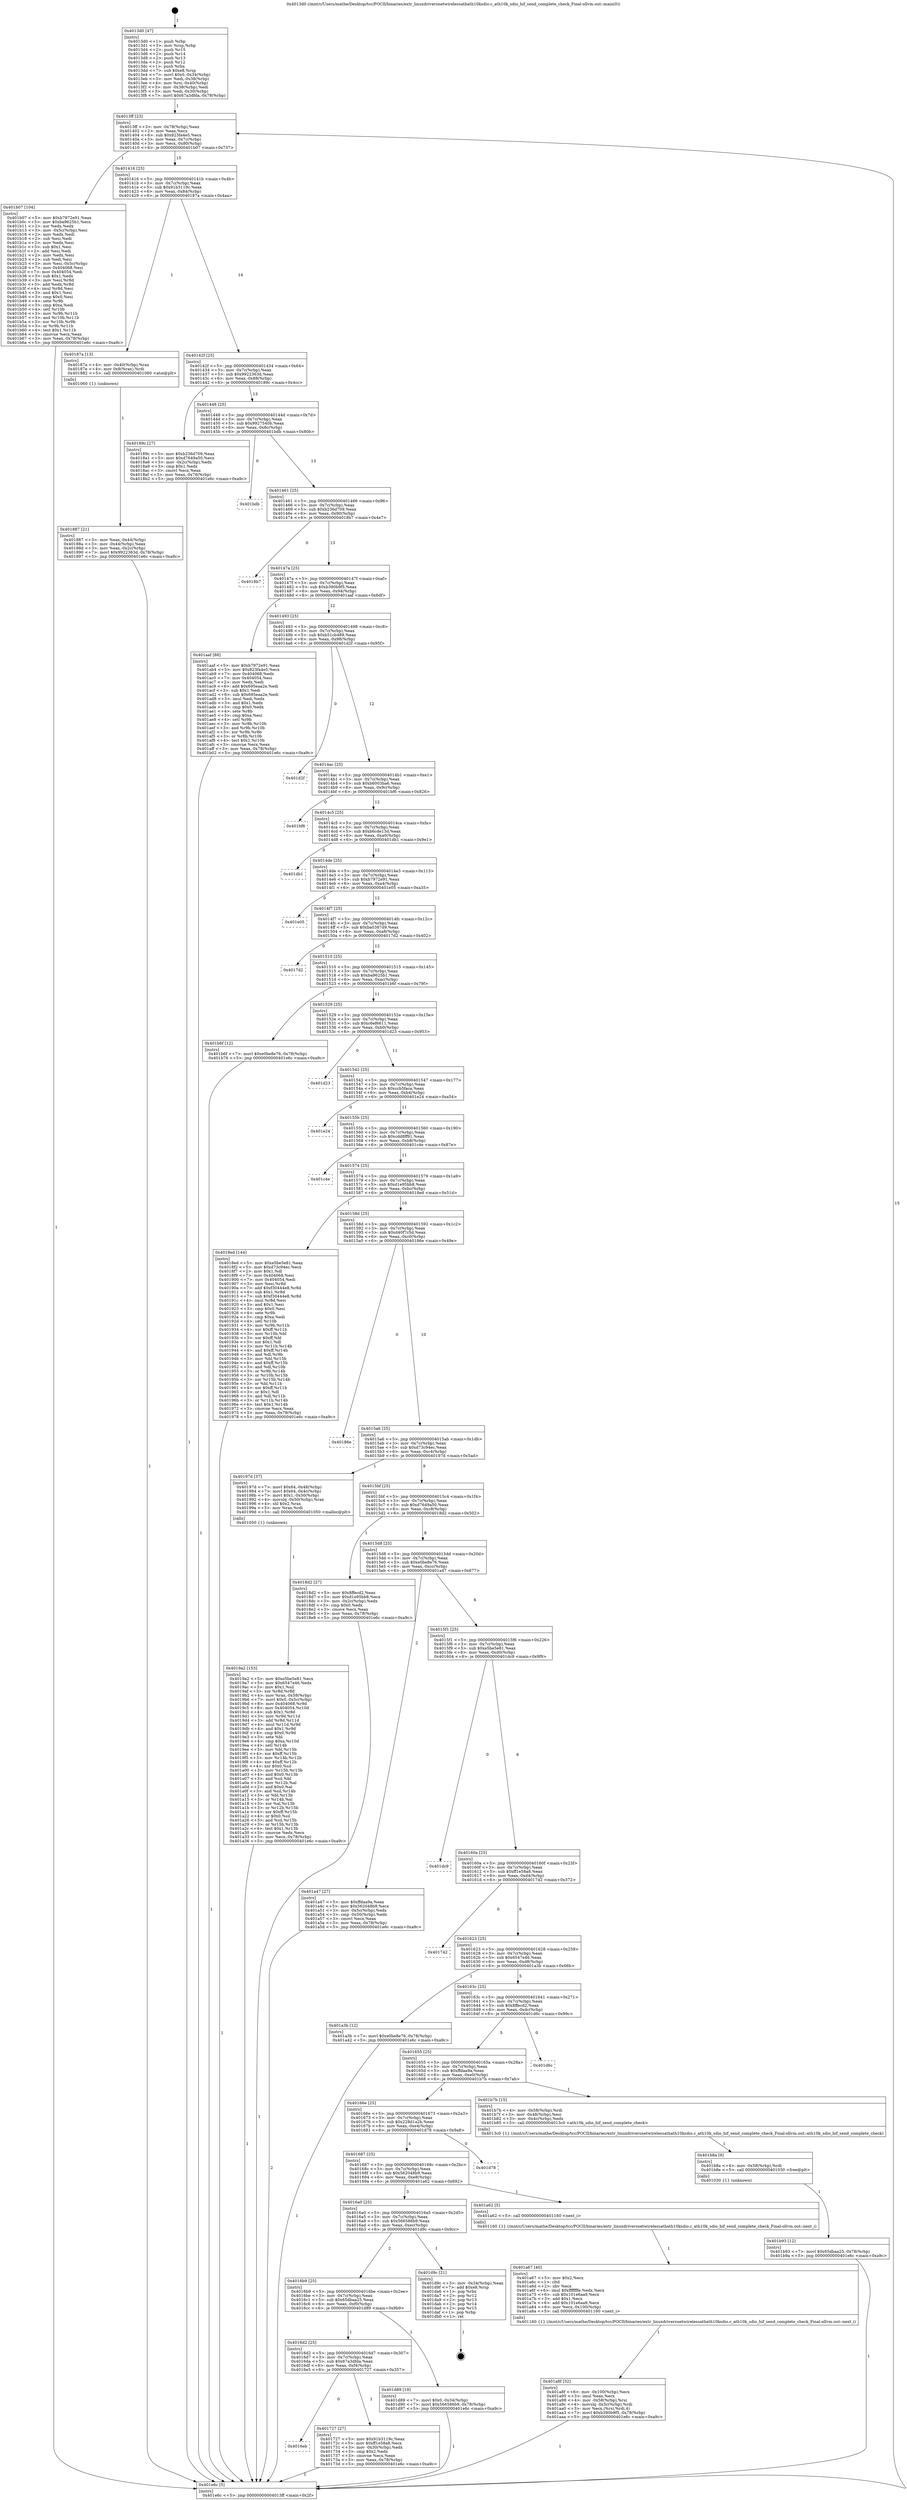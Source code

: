 digraph "0x4013d0" {
  label = "0x4013d0 (/mnt/c/Users/mathe/Desktop/tcc/POCII/binaries/extr_linuxdriversnetwirelessathath10ksdio.c_ath10k_sdio_hif_send_complete_check_Final-ollvm.out::main(0))"
  labelloc = "t"
  node[shape=record]

  Entry [label="",width=0.3,height=0.3,shape=circle,fillcolor=black,style=filled]
  "0x4013ff" [label="{
     0x4013ff [23]\l
     | [instrs]\l
     &nbsp;&nbsp;0x4013ff \<+3\>: mov -0x78(%rbp),%eax\l
     &nbsp;&nbsp;0x401402 \<+2\>: mov %eax,%ecx\l
     &nbsp;&nbsp;0x401404 \<+6\>: sub $0x823fa4e5,%ecx\l
     &nbsp;&nbsp;0x40140a \<+3\>: mov %eax,-0x7c(%rbp)\l
     &nbsp;&nbsp;0x40140d \<+3\>: mov %ecx,-0x80(%rbp)\l
     &nbsp;&nbsp;0x401410 \<+6\>: je 0000000000401b07 \<main+0x737\>\l
  }"]
  "0x401b07" [label="{
     0x401b07 [104]\l
     | [instrs]\l
     &nbsp;&nbsp;0x401b07 \<+5\>: mov $0xb7972e91,%eax\l
     &nbsp;&nbsp;0x401b0c \<+5\>: mov $0xba9625b1,%ecx\l
     &nbsp;&nbsp;0x401b11 \<+2\>: xor %edx,%edx\l
     &nbsp;&nbsp;0x401b13 \<+3\>: mov -0x5c(%rbp),%esi\l
     &nbsp;&nbsp;0x401b16 \<+2\>: mov %edx,%edi\l
     &nbsp;&nbsp;0x401b18 \<+2\>: sub %esi,%edi\l
     &nbsp;&nbsp;0x401b1a \<+2\>: mov %edx,%esi\l
     &nbsp;&nbsp;0x401b1c \<+3\>: sub $0x1,%esi\l
     &nbsp;&nbsp;0x401b1f \<+2\>: add %esi,%edi\l
     &nbsp;&nbsp;0x401b21 \<+2\>: mov %edx,%esi\l
     &nbsp;&nbsp;0x401b23 \<+2\>: sub %edi,%esi\l
     &nbsp;&nbsp;0x401b25 \<+3\>: mov %esi,-0x5c(%rbp)\l
     &nbsp;&nbsp;0x401b28 \<+7\>: mov 0x404068,%esi\l
     &nbsp;&nbsp;0x401b2f \<+7\>: mov 0x404054,%edi\l
     &nbsp;&nbsp;0x401b36 \<+3\>: sub $0x1,%edx\l
     &nbsp;&nbsp;0x401b39 \<+3\>: mov %esi,%r8d\l
     &nbsp;&nbsp;0x401b3c \<+3\>: add %edx,%r8d\l
     &nbsp;&nbsp;0x401b3f \<+4\>: imul %r8d,%esi\l
     &nbsp;&nbsp;0x401b43 \<+3\>: and $0x1,%esi\l
     &nbsp;&nbsp;0x401b46 \<+3\>: cmp $0x0,%esi\l
     &nbsp;&nbsp;0x401b49 \<+4\>: sete %r9b\l
     &nbsp;&nbsp;0x401b4d \<+3\>: cmp $0xa,%edi\l
     &nbsp;&nbsp;0x401b50 \<+4\>: setl %r10b\l
     &nbsp;&nbsp;0x401b54 \<+3\>: mov %r9b,%r11b\l
     &nbsp;&nbsp;0x401b57 \<+3\>: and %r10b,%r11b\l
     &nbsp;&nbsp;0x401b5a \<+3\>: xor %r10b,%r9b\l
     &nbsp;&nbsp;0x401b5d \<+3\>: or %r9b,%r11b\l
     &nbsp;&nbsp;0x401b60 \<+4\>: test $0x1,%r11b\l
     &nbsp;&nbsp;0x401b64 \<+3\>: cmovne %ecx,%eax\l
     &nbsp;&nbsp;0x401b67 \<+3\>: mov %eax,-0x78(%rbp)\l
     &nbsp;&nbsp;0x401b6a \<+5\>: jmp 0000000000401e6c \<main+0xa9c\>\l
  }"]
  "0x401416" [label="{
     0x401416 [25]\l
     | [instrs]\l
     &nbsp;&nbsp;0x401416 \<+5\>: jmp 000000000040141b \<main+0x4b\>\l
     &nbsp;&nbsp;0x40141b \<+3\>: mov -0x7c(%rbp),%eax\l
     &nbsp;&nbsp;0x40141e \<+5\>: sub $0x91b3119c,%eax\l
     &nbsp;&nbsp;0x401423 \<+6\>: mov %eax,-0x84(%rbp)\l
     &nbsp;&nbsp;0x401429 \<+6\>: je 000000000040187a \<main+0x4aa\>\l
  }"]
  Exit [label="",width=0.3,height=0.3,shape=circle,fillcolor=black,style=filled,peripheries=2]
  "0x40187a" [label="{
     0x40187a [13]\l
     | [instrs]\l
     &nbsp;&nbsp;0x40187a \<+4\>: mov -0x40(%rbp),%rax\l
     &nbsp;&nbsp;0x40187e \<+4\>: mov 0x8(%rax),%rdi\l
     &nbsp;&nbsp;0x401882 \<+5\>: call 0000000000401060 \<atoi@plt\>\l
     | [calls]\l
     &nbsp;&nbsp;0x401060 \{1\} (unknown)\l
  }"]
  "0x40142f" [label="{
     0x40142f [25]\l
     | [instrs]\l
     &nbsp;&nbsp;0x40142f \<+5\>: jmp 0000000000401434 \<main+0x64\>\l
     &nbsp;&nbsp;0x401434 \<+3\>: mov -0x7c(%rbp),%eax\l
     &nbsp;&nbsp;0x401437 \<+5\>: sub $0x9922363d,%eax\l
     &nbsp;&nbsp;0x40143c \<+6\>: mov %eax,-0x88(%rbp)\l
     &nbsp;&nbsp;0x401442 \<+6\>: je 000000000040189c \<main+0x4cc\>\l
  }"]
  "0x401b93" [label="{
     0x401b93 [12]\l
     | [instrs]\l
     &nbsp;&nbsp;0x401b93 \<+7\>: movl $0x65dbaa25,-0x78(%rbp)\l
     &nbsp;&nbsp;0x401b9a \<+5\>: jmp 0000000000401e6c \<main+0xa9c\>\l
  }"]
  "0x40189c" [label="{
     0x40189c [27]\l
     | [instrs]\l
     &nbsp;&nbsp;0x40189c \<+5\>: mov $0xb236d709,%eax\l
     &nbsp;&nbsp;0x4018a1 \<+5\>: mov $0xd7649a50,%ecx\l
     &nbsp;&nbsp;0x4018a6 \<+3\>: mov -0x2c(%rbp),%edx\l
     &nbsp;&nbsp;0x4018a9 \<+3\>: cmp $0x1,%edx\l
     &nbsp;&nbsp;0x4018ac \<+3\>: cmovl %ecx,%eax\l
     &nbsp;&nbsp;0x4018af \<+3\>: mov %eax,-0x78(%rbp)\l
     &nbsp;&nbsp;0x4018b2 \<+5\>: jmp 0000000000401e6c \<main+0xa9c\>\l
  }"]
  "0x401448" [label="{
     0x401448 [25]\l
     | [instrs]\l
     &nbsp;&nbsp;0x401448 \<+5\>: jmp 000000000040144d \<main+0x7d\>\l
     &nbsp;&nbsp;0x40144d \<+3\>: mov -0x7c(%rbp),%eax\l
     &nbsp;&nbsp;0x401450 \<+5\>: sub $0x9927540b,%eax\l
     &nbsp;&nbsp;0x401455 \<+6\>: mov %eax,-0x8c(%rbp)\l
     &nbsp;&nbsp;0x40145b \<+6\>: je 0000000000401bdb \<main+0x80b\>\l
  }"]
  "0x401b8a" [label="{
     0x401b8a [9]\l
     | [instrs]\l
     &nbsp;&nbsp;0x401b8a \<+4\>: mov -0x58(%rbp),%rdi\l
     &nbsp;&nbsp;0x401b8e \<+5\>: call 0000000000401030 \<free@plt\>\l
     | [calls]\l
     &nbsp;&nbsp;0x401030 \{1\} (unknown)\l
  }"]
  "0x401bdb" [label="{
     0x401bdb\l
  }", style=dashed]
  "0x401461" [label="{
     0x401461 [25]\l
     | [instrs]\l
     &nbsp;&nbsp;0x401461 \<+5\>: jmp 0000000000401466 \<main+0x96\>\l
     &nbsp;&nbsp;0x401466 \<+3\>: mov -0x7c(%rbp),%eax\l
     &nbsp;&nbsp;0x401469 \<+5\>: sub $0xb236d709,%eax\l
     &nbsp;&nbsp;0x40146e \<+6\>: mov %eax,-0x90(%rbp)\l
     &nbsp;&nbsp;0x401474 \<+6\>: je 00000000004018b7 \<main+0x4e7\>\l
  }"]
  "0x401a8f" [label="{
     0x401a8f [32]\l
     | [instrs]\l
     &nbsp;&nbsp;0x401a8f \<+6\>: mov -0x100(%rbp),%ecx\l
     &nbsp;&nbsp;0x401a95 \<+3\>: imul %eax,%ecx\l
     &nbsp;&nbsp;0x401a98 \<+4\>: mov -0x58(%rbp),%rsi\l
     &nbsp;&nbsp;0x401a9c \<+4\>: movslq -0x5c(%rbp),%rdi\l
     &nbsp;&nbsp;0x401aa0 \<+3\>: mov %ecx,(%rsi,%rdi,4)\l
     &nbsp;&nbsp;0x401aa3 \<+7\>: movl $0xb390b9f5,-0x78(%rbp)\l
     &nbsp;&nbsp;0x401aaa \<+5\>: jmp 0000000000401e6c \<main+0xa9c\>\l
  }"]
  "0x4018b7" [label="{
     0x4018b7\l
  }", style=dashed]
  "0x40147a" [label="{
     0x40147a [25]\l
     | [instrs]\l
     &nbsp;&nbsp;0x40147a \<+5\>: jmp 000000000040147f \<main+0xaf\>\l
     &nbsp;&nbsp;0x40147f \<+3\>: mov -0x7c(%rbp),%eax\l
     &nbsp;&nbsp;0x401482 \<+5\>: sub $0xb390b9f5,%eax\l
     &nbsp;&nbsp;0x401487 \<+6\>: mov %eax,-0x94(%rbp)\l
     &nbsp;&nbsp;0x40148d \<+6\>: je 0000000000401aaf \<main+0x6df\>\l
  }"]
  "0x401a67" [label="{
     0x401a67 [40]\l
     | [instrs]\l
     &nbsp;&nbsp;0x401a67 \<+5\>: mov $0x2,%ecx\l
     &nbsp;&nbsp;0x401a6c \<+1\>: cltd\l
     &nbsp;&nbsp;0x401a6d \<+2\>: idiv %ecx\l
     &nbsp;&nbsp;0x401a6f \<+6\>: imul $0xfffffffe,%edx,%ecx\l
     &nbsp;&nbsp;0x401a75 \<+6\>: sub $0x101e6aa9,%ecx\l
     &nbsp;&nbsp;0x401a7b \<+3\>: add $0x1,%ecx\l
     &nbsp;&nbsp;0x401a7e \<+6\>: add $0x101e6aa9,%ecx\l
     &nbsp;&nbsp;0x401a84 \<+6\>: mov %ecx,-0x100(%rbp)\l
     &nbsp;&nbsp;0x401a8a \<+5\>: call 0000000000401160 \<next_i\>\l
     | [calls]\l
     &nbsp;&nbsp;0x401160 \{1\} (/mnt/c/Users/mathe/Desktop/tcc/POCII/binaries/extr_linuxdriversnetwirelessathath10ksdio.c_ath10k_sdio_hif_send_complete_check_Final-ollvm.out::next_i)\l
  }"]
  "0x401aaf" [label="{
     0x401aaf [88]\l
     | [instrs]\l
     &nbsp;&nbsp;0x401aaf \<+5\>: mov $0xb7972e91,%eax\l
     &nbsp;&nbsp;0x401ab4 \<+5\>: mov $0x823fa4e5,%ecx\l
     &nbsp;&nbsp;0x401ab9 \<+7\>: mov 0x404068,%edx\l
     &nbsp;&nbsp;0x401ac0 \<+7\>: mov 0x404054,%esi\l
     &nbsp;&nbsp;0x401ac7 \<+2\>: mov %edx,%edi\l
     &nbsp;&nbsp;0x401ac9 \<+6\>: add $0x695eaa2e,%edi\l
     &nbsp;&nbsp;0x401acf \<+3\>: sub $0x1,%edi\l
     &nbsp;&nbsp;0x401ad2 \<+6\>: sub $0x695eaa2e,%edi\l
     &nbsp;&nbsp;0x401ad8 \<+3\>: imul %edi,%edx\l
     &nbsp;&nbsp;0x401adb \<+3\>: and $0x1,%edx\l
     &nbsp;&nbsp;0x401ade \<+3\>: cmp $0x0,%edx\l
     &nbsp;&nbsp;0x401ae1 \<+4\>: sete %r8b\l
     &nbsp;&nbsp;0x401ae5 \<+3\>: cmp $0xa,%esi\l
     &nbsp;&nbsp;0x401ae8 \<+4\>: setl %r9b\l
     &nbsp;&nbsp;0x401aec \<+3\>: mov %r8b,%r10b\l
     &nbsp;&nbsp;0x401aef \<+3\>: and %r9b,%r10b\l
     &nbsp;&nbsp;0x401af2 \<+3\>: xor %r9b,%r8b\l
     &nbsp;&nbsp;0x401af5 \<+3\>: or %r8b,%r10b\l
     &nbsp;&nbsp;0x401af8 \<+4\>: test $0x1,%r10b\l
     &nbsp;&nbsp;0x401afc \<+3\>: cmovne %ecx,%eax\l
     &nbsp;&nbsp;0x401aff \<+3\>: mov %eax,-0x78(%rbp)\l
     &nbsp;&nbsp;0x401b02 \<+5\>: jmp 0000000000401e6c \<main+0xa9c\>\l
  }"]
  "0x401493" [label="{
     0x401493 [25]\l
     | [instrs]\l
     &nbsp;&nbsp;0x401493 \<+5\>: jmp 0000000000401498 \<main+0xc8\>\l
     &nbsp;&nbsp;0x401498 \<+3\>: mov -0x7c(%rbp),%eax\l
     &nbsp;&nbsp;0x40149b \<+5\>: sub $0xb51cb489,%eax\l
     &nbsp;&nbsp;0x4014a0 \<+6\>: mov %eax,-0x98(%rbp)\l
     &nbsp;&nbsp;0x4014a6 \<+6\>: je 0000000000401d2f \<main+0x95f\>\l
  }"]
  "0x4019a2" [label="{
     0x4019a2 [153]\l
     | [instrs]\l
     &nbsp;&nbsp;0x4019a2 \<+5\>: mov $0xe5be5e81,%ecx\l
     &nbsp;&nbsp;0x4019a7 \<+5\>: mov $0x6547e46,%edx\l
     &nbsp;&nbsp;0x4019ac \<+3\>: mov $0x1,%sil\l
     &nbsp;&nbsp;0x4019af \<+3\>: xor %r8d,%r8d\l
     &nbsp;&nbsp;0x4019b2 \<+4\>: mov %rax,-0x58(%rbp)\l
     &nbsp;&nbsp;0x4019b6 \<+7\>: movl $0x0,-0x5c(%rbp)\l
     &nbsp;&nbsp;0x4019bd \<+8\>: mov 0x404068,%r9d\l
     &nbsp;&nbsp;0x4019c5 \<+8\>: mov 0x404054,%r10d\l
     &nbsp;&nbsp;0x4019cd \<+4\>: sub $0x1,%r8d\l
     &nbsp;&nbsp;0x4019d1 \<+3\>: mov %r9d,%r11d\l
     &nbsp;&nbsp;0x4019d4 \<+3\>: add %r8d,%r11d\l
     &nbsp;&nbsp;0x4019d7 \<+4\>: imul %r11d,%r9d\l
     &nbsp;&nbsp;0x4019db \<+4\>: and $0x1,%r9d\l
     &nbsp;&nbsp;0x4019df \<+4\>: cmp $0x0,%r9d\l
     &nbsp;&nbsp;0x4019e3 \<+3\>: sete %bl\l
     &nbsp;&nbsp;0x4019e6 \<+4\>: cmp $0xa,%r10d\l
     &nbsp;&nbsp;0x4019ea \<+4\>: setl %r14b\l
     &nbsp;&nbsp;0x4019ee \<+3\>: mov %bl,%r15b\l
     &nbsp;&nbsp;0x4019f1 \<+4\>: xor $0xff,%r15b\l
     &nbsp;&nbsp;0x4019f5 \<+3\>: mov %r14b,%r12b\l
     &nbsp;&nbsp;0x4019f8 \<+4\>: xor $0xff,%r12b\l
     &nbsp;&nbsp;0x4019fc \<+4\>: xor $0x0,%sil\l
     &nbsp;&nbsp;0x401a00 \<+3\>: mov %r15b,%r13b\l
     &nbsp;&nbsp;0x401a03 \<+4\>: and $0x0,%r13b\l
     &nbsp;&nbsp;0x401a07 \<+3\>: and %sil,%bl\l
     &nbsp;&nbsp;0x401a0a \<+3\>: mov %r12b,%al\l
     &nbsp;&nbsp;0x401a0d \<+2\>: and $0x0,%al\l
     &nbsp;&nbsp;0x401a0f \<+3\>: and %sil,%r14b\l
     &nbsp;&nbsp;0x401a12 \<+3\>: or %bl,%r13b\l
     &nbsp;&nbsp;0x401a15 \<+3\>: or %r14b,%al\l
     &nbsp;&nbsp;0x401a18 \<+3\>: xor %al,%r13b\l
     &nbsp;&nbsp;0x401a1b \<+3\>: or %r12b,%r15b\l
     &nbsp;&nbsp;0x401a1e \<+4\>: xor $0xff,%r15b\l
     &nbsp;&nbsp;0x401a22 \<+4\>: or $0x0,%sil\l
     &nbsp;&nbsp;0x401a26 \<+3\>: and %sil,%r15b\l
     &nbsp;&nbsp;0x401a29 \<+3\>: or %r15b,%r13b\l
     &nbsp;&nbsp;0x401a2c \<+4\>: test $0x1,%r13b\l
     &nbsp;&nbsp;0x401a30 \<+3\>: cmovne %edx,%ecx\l
     &nbsp;&nbsp;0x401a33 \<+3\>: mov %ecx,-0x78(%rbp)\l
     &nbsp;&nbsp;0x401a36 \<+5\>: jmp 0000000000401e6c \<main+0xa9c\>\l
  }"]
  "0x401d2f" [label="{
     0x401d2f\l
  }", style=dashed]
  "0x4014ac" [label="{
     0x4014ac [25]\l
     | [instrs]\l
     &nbsp;&nbsp;0x4014ac \<+5\>: jmp 00000000004014b1 \<main+0xe1\>\l
     &nbsp;&nbsp;0x4014b1 \<+3\>: mov -0x7c(%rbp),%eax\l
     &nbsp;&nbsp;0x4014b4 \<+5\>: sub $0xb6003ba6,%eax\l
     &nbsp;&nbsp;0x4014b9 \<+6\>: mov %eax,-0x9c(%rbp)\l
     &nbsp;&nbsp;0x4014bf \<+6\>: je 0000000000401bf6 \<main+0x826\>\l
  }"]
  "0x401887" [label="{
     0x401887 [21]\l
     | [instrs]\l
     &nbsp;&nbsp;0x401887 \<+3\>: mov %eax,-0x44(%rbp)\l
     &nbsp;&nbsp;0x40188a \<+3\>: mov -0x44(%rbp),%eax\l
     &nbsp;&nbsp;0x40188d \<+3\>: mov %eax,-0x2c(%rbp)\l
     &nbsp;&nbsp;0x401890 \<+7\>: movl $0x9922363d,-0x78(%rbp)\l
     &nbsp;&nbsp;0x401897 \<+5\>: jmp 0000000000401e6c \<main+0xa9c\>\l
  }"]
  "0x401bf6" [label="{
     0x401bf6\l
  }", style=dashed]
  "0x4014c5" [label="{
     0x4014c5 [25]\l
     | [instrs]\l
     &nbsp;&nbsp;0x4014c5 \<+5\>: jmp 00000000004014ca \<main+0xfa\>\l
     &nbsp;&nbsp;0x4014ca \<+3\>: mov -0x7c(%rbp),%eax\l
     &nbsp;&nbsp;0x4014cd \<+5\>: sub $0xb6cde13d,%eax\l
     &nbsp;&nbsp;0x4014d2 \<+6\>: mov %eax,-0xa0(%rbp)\l
     &nbsp;&nbsp;0x4014d8 \<+6\>: je 0000000000401db1 \<main+0x9e1\>\l
  }"]
  "0x4013d0" [label="{
     0x4013d0 [47]\l
     | [instrs]\l
     &nbsp;&nbsp;0x4013d0 \<+1\>: push %rbp\l
     &nbsp;&nbsp;0x4013d1 \<+3\>: mov %rsp,%rbp\l
     &nbsp;&nbsp;0x4013d4 \<+2\>: push %r15\l
     &nbsp;&nbsp;0x4013d6 \<+2\>: push %r14\l
     &nbsp;&nbsp;0x4013d8 \<+2\>: push %r13\l
     &nbsp;&nbsp;0x4013da \<+2\>: push %r12\l
     &nbsp;&nbsp;0x4013dc \<+1\>: push %rbx\l
     &nbsp;&nbsp;0x4013dd \<+7\>: sub $0xe8,%rsp\l
     &nbsp;&nbsp;0x4013e4 \<+7\>: movl $0x0,-0x34(%rbp)\l
     &nbsp;&nbsp;0x4013eb \<+3\>: mov %edi,-0x38(%rbp)\l
     &nbsp;&nbsp;0x4013ee \<+4\>: mov %rsi,-0x40(%rbp)\l
     &nbsp;&nbsp;0x4013f2 \<+3\>: mov -0x38(%rbp),%edi\l
     &nbsp;&nbsp;0x4013f5 \<+3\>: mov %edi,-0x30(%rbp)\l
     &nbsp;&nbsp;0x4013f8 \<+7\>: movl $0x67a3dfda,-0x78(%rbp)\l
  }"]
  "0x401db1" [label="{
     0x401db1\l
  }", style=dashed]
  "0x4014de" [label="{
     0x4014de [25]\l
     | [instrs]\l
     &nbsp;&nbsp;0x4014de \<+5\>: jmp 00000000004014e3 \<main+0x113\>\l
     &nbsp;&nbsp;0x4014e3 \<+3\>: mov -0x7c(%rbp),%eax\l
     &nbsp;&nbsp;0x4014e6 \<+5\>: sub $0xb7972e91,%eax\l
     &nbsp;&nbsp;0x4014eb \<+6\>: mov %eax,-0xa4(%rbp)\l
     &nbsp;&nbsp;0x4014f1 \<+6\>: je 0000000000401e05 \<main+0xa35\>\l
  }"]
  "0x401e6c" [label="{
     0x401e6c [5]\l
     | [instrs]\l
     &nbsp;&nbsp;0x401e6c \<+5\>: jmp 00000000004013ff \<main+0x2f\>\l
  }"]
  "0x401e05" [label="{
     0x401e05\l
  }", style=dashed]
  "0x4014f7" [label="{
     0x4014f7 [25]\l
     | [instrs]\l
     &nbsp;&nbsp;0x4014f7 \<+5\>: jmp 00000000004014fc \<main+0x12c\>\l
     &nbsp;&nbsp;0x4014fc \<+3\>: mov -0x7c(%rbp),%eax\l
     &nbsp;&nbsp;0x4014ff \<+5\>: sub $0xba0387d9,%eax\l
     &nbsp;&nbsp;0x401504 \<+6\>: mov %eax,-0xa8(%rbp)\l
     &nbsp;&nbsp;0x40150a \<+6\>: je 00000000004017d2 \<main+0x402\>\l
  }"]
  "0x4016eb" [label="{
     0x4016eb\l
  }", style=dashed]
  "0x4017d2" [label="{
     0x4017d2\l
  }", style=dashed]
  "0x401510" [label="{
     0x401510 [25]\l
     | [instrs]\l
     &nbsp;&nbsp;0x401510 \<+5\>: jmp 0000000000401515 \<main+0x145\>\l
     &nbsp;&nbsp;0x401515 \<+3\>: mov -0x7c(%rbp),%eax\l
     &nbsp;&nbsp;0x401518 \<+5\>: sub $0xba9625b1,%eax\l
     &nbsp;&nbsp;0x40151d \<+6\>: mov %eax,-0xac(%rbp)\l
     &nbsp;&nbsp;0x401523 \<+6\>: je 0000000000401b6f \<main+0x79f\>\l
  }"]
  "0x401727" [label="{
     0x401727 [27]\l
     | [instrs]\l
     &nbsp;&nbsp;0x401727 \<+5\>: mov $0x91b3119c,%eax\l
     &nbsp;&nbsp;0x40172c \<+5\>: mov $0xff1e58a8,%ecx\l
     &nbsp;&nbsp;0x401731 \<+3\>: mov -0x30(%rbp),%edx\l
     &nbsp;&nbsp;0x401734 \<+3\>: cmp $0x2,%edx\l
     &nbsp;&nbsp;0x401737 \<+3\>: cmovne %ecx,%eax\l
     &nbsp;&nbsp;0x40173a \<+3\>: mov %eax,-0x78(%rbp)\l
     &nbsp;&nbsp;0x40173d \<+5\>: jmp 0000000000401e6c \<main+0xa9c\>\l
  }"]
  "0x401b6f" [label="{
     0x401b6f [12]\l
     | [instrs]\l
     &nbsp;&nbsp;0x401b6f \<+7\>: movl $0xe0be8e76,-0x78(%rbp)\l
     &nbsp;&nbsp;0x401b76 \<+5\>: jmp 0000000000401e6c \<main+0xa9c\>\l
  }"]
  "0x401529" [label="{
     0x401529 [25]\l
     | [instrs]\l
     &nbsp;&nbsp;0x401529 \<+5\>: jmp 000000000040152e \<main+0x15e\>\l
     &nbsp;&nbsp;0x40152e \<+3\>: mov -0x7c(%rbp),%eax\l
     &nbsp;&nbsp;0x401531 \<+5\>: sub $0xc6ef6611,%eax\l
     &nbsp;&nbsp;0x401536 \<+6\>: mov %eax,-0xb0(%rbp)\l
     &nbsp;&nbsp;0x40153c \<+6\>: je 0000000000401d23 \<main+0x953\>\l
  }"]
  "0x4016d2" [label="{
     0x4016d2 [25]\l
     | [instrs]\l
     &nbsp;&nbsp;0x4016d2 \<+5\>: jmp 00000000004016d7 \<main+0x307\>\l
     &nbsp;&nbsp;0x4016d7 \<+3\>: mov -0x7c(%rbp),%eax\l
     &nbsp;&nbsp;0x4016da \<+5\>: sub $0x67a3dfda,%eax\l
     &nbsp;&nbsp;0x4016df \<+6\>: mov %eax,-0xf4(%rbp)\l
     &nbsp;&nbsp;0x4016e5 \<+6\>: je 0000000000401727 \<main+0x357\>\l
  }"]
  "0x401d23" [label="{
     0x401d23\l
  }", style=dashed]
  "0x401542" [label="{
     0x401542 [25]\l
     | [instrs]\l
     &nbsp;&nbsp;0x401542 \<+5\>: jmp 0000000000401547 \<main+0x177\>\l
     &nbsp;&nbsp;0x401547 \<+3\>: mov -0x7c(%rbp),%eax\l
     &nbsp;&nbsp;0x40154a \<+5\>: sub $0xccb5faca,%eax\l
     &nbsp;&nbsp;0x40154f \<+6\>: mov %eax,-0xb4(%rbp)\l
     &nbsp;&nbsp;0x401555 \<+6\>: je 0000000000401e24 \<main+0xa54\>\l
  }"]
  "0x401d89" [label="{
     0x401d89 [19]\l
     | [instrs]\l
     &nbsp;&nbsp;0x401d89 \<+7\>: movl $0x0,-0x34(%rbp)\l
     &nbsp;&nbsp;0x401d90 \<+7\>: movl $0x566586b9,-0x78(%rbp)\l
     &nbsp;&nbsp;0x401d97 \<+5\>: jmp 0000000000401e6c \<main+0xa9c\>\l
  }"]
  "0x401e24" [label="{
     0x401e24\l
  }", style=dashed]
  "0x40155b" [label="{
     0x40155b [25]\l
     | [instrs]\l
     &nbsp;&nbsp;0x40155b \<+5\>: jmp 0000000000401560 \<main+0x190\>\l
     &nbsp;&nbsp;0x401560 \<+3\>: mov -0x7c(%rbp),%eax\l
     &nbsp;&nbsp;0x401563 \<+5\>: sub $0xcdd8ff91,%eax\l
     &nbsp;&nbsp;0x401568 \<+6\>: mov %eax,-0xb8(%rbp)\l
     &nbsp;&nbsp;0x40156e \<+6\>: je 0000000000401c4e \<main+0x87e\>\l
  }"]
  "0x4016b9" [label="{
     0x4016b9 [25]\l
     | [instrs]\l
     &nbsp;&nbsp;0x4016b9 \<+5\>: jmp 00000000004016be \<main+0x2ee\>\l
     &nbsp;&nbsp;0x4016be \<+3\>: mov -0x7c(%rbp),%eax\l
     &nbsp;&nbsp;0x4016c1 \<+5\>: sub $0x65dbaa25,%eax\l
     &nbsp;&nbsp;0x4016c6 \<+6\>: mov %eax,-0xf0(%rbp)\l
     &nbsp;&nbsp;0x4016cc \<+6\>: je 0000000000401d89 \<main+0x9b9\>\l
  }"]
  "0x401c4e" [label="{
     0x401c4e\l
  }", style=dashed]
  "0x401574" [label="{
     0x401574 [25]\l
     | [instrs]\l
     &nbsp;&nbsp;0x401574 \<+5\>: jmp 0000000000401579 \<main+0x1a9\>\l
     &nbsp;&nbsp;0x401579 \<+3\>: mov -0x7c(%rbp),%eax\l
     &nbsp;&nbsp;0x40157c \<+5\>: sub $0xd1e95bb8,%eax\l
     &nbsp;&nbsp;0x401581 \<+6\>: mov %eax,-0xbc(%rbp)\l
     &nbsp;&nbsp;0x401587 \<+6\>: je 00000000004018ed \<main+0x51d\>\l
  }"]
  "0x401d9c" [label="{
     0x401d9c [21]\l
     | [instrs]\l
     &nbsp;&nbsp;0x401d9c \<+3\>: mov -0x34(%rbp),%eax\l
     &nbsp;&nbsp;0x401d9f \<+7\>: add $0xe8,%rsp\l
     &nbsp;&nbsp;0x401da6 \<+1\>: pop %rbx\l
     &nbsp;&nbsp;0x401da7 \<+2\>: pop %r12\l
     &nbsp;&nbsp;0x401da9 \<+2\>: pop %r13\l
     &nbsp;&nbsp;0x401dab \<+2\>: pop %r14\l
     &nbsp;&nbsp;0x401dad \<+2\>: pop %r15\l
     &nbsp;&nbsp;0x401daf \<+1\>: pop %rbp\l
     &nbsp;&nbsp;0x401db0 \<+1\>: ret\l
  }"]
  "0x4018ed" [label="{
     0x4018ed [144]\l
     | [instrs]\l
     &nbsp;&nbsp;0x4018ed \<+5\>: mov $0xe5be5e81,%eax\l
     &nbsp;&nbsp;0x4018f2 \<+5\>: mov $0xd73c94ec,%ecx\l
     &nbsp;&nbsp;0x4018f7 \<+2\>: mov $0x1,%dl\l
     &nbsp;&nbsp;0x4018f9 \<+7\>: mov 0x404068,%esi\l
     &nbsp;&nbsp;0x401900 \<+7\>: mov 0x404054,%edi\l
     &nbsp;&nbsp;0x401907 \<+3\>: mov %esi,%r8d\l
     &nbsp;&nbsp;0x40190a \<+7\>: add $0xf30444e8,%r8d\l
     &nbsp;&nbsp;0x401911 \<+4\>: sub $0x1,%r8d\l
     &nbsp;&nbsp;0x401915 \<+7\>: sub $0xf30444e8,%r8d\l
     &nbsp;&nbsp;0x40191c \<+4\>: imul %r8d,%esi\l
     &nbsp;&nbsp;0x401920 \<+3\>: and $0x1,%esi\l
     &nbsp;&nbsp;0x401923 \<+3\>: cmp $0x0,%esi\l
     &nbsp;&nbsp;0x401926 \<+4\>: sete %r9b\l
     &nbsp;&nbsp;0x40192a \<+3\>: cmp $0xa,%edi\l
     &nbsp;&nbsp;0x40192d \<+4\>: setl %r10b\l
     &nbsp;&nbsp;0x401931 \<+3\>: mov %r9b,%r11b\l
     &nbsp;&nbsp;0x401934 \<+4\>: xor $0xff,%r11b\l
     &nbsp;&nbsp;0x401938 \<+3\>: mov %r10b,%bl\l
     &nbsp;&nbsp;0x40193b \<+3\>: xor $0xff,%bl\l
     &nbsp;&nbsp;0x40193e \<+3\>: xor $0x1,%dl\l
     &nbsp;&nbsp;0x401941 \<+3\>: mov %r11b,%r14b\l
     &nbsp;&nbsp;0x401944 \<+4\>: and $0xff,%r14b\l
     &nbsp;&nbsp;0x401948 \<+3\>: and %dl,%r9b\l
     &nbsp;&nbsp;0x40194b \<+3\>: mov %bl,%r15b\l
     &nbsp;&nbsp;0x40194e \<+4\>: and $0xff,%r15b\l
     &nbsp;&nbsp;0x401952 \<+3\>: and %dl,%r10b\l
     &nbsp;&nbsp;0x401955 \<+3\>: or %r9b,%r14b\l
     &nbsp;&nbsp;0x401958 \<+3\>: or %r10b,%r15b\l
     &nbsp;&nbsp;0x40195b \<+3\>: xor %r15b,%r14b\l
     &nbsp;&nbsp;0x40195e \<+3\>: or %bl,%r11b\l
     &nbsp;&nbsp;0x401961 \<+4\>: xor $0xff,%r11b\l
     &nbsp;&nbsp;0x401965 \<+3\>: or $0x1,%dl\l
     &nbsp;&nbsp;0x401968 \<+3\>: and %dl,%r11b\l
     &nbsp;&nbsp;0x40196b \<+3\>: or %r11b,%r14b\l
     &nbsp;&nbsp;0x40196e \<+4\>: test $0x1,%r14b\l
     &nbsp;&nbsp;0x401972 \<+3\>: cmovne %ecx,%eax\l
     &nbsp;&nbsp;0x401975 \<+3\>: mov %eax,-0x78(%rbp)\l
     &nbsp;&nbsp;0x401978 \<+5\>: jmp 0000000000401e6c \<main+0xa9c\>\l
  }"]
  "0x40158d" [label="{
     0x40158d [25]\l
     | [instrs]\l
     &nbsp;&nbsp;0x40158d \<+5\>: jmp 0000000000401592 \<main+0x1c2\>\l
     &nbsp;&nbsp;0x401592 \<+3\>: mov -0x7c(%rbp),%eax\l
     &nbsp;&nbsp;0x401595 \<+5\>: sub $0xd40f7c5d,%eax\l
     &nbsp;&nbsp;0x40159a \<+6\>: mov %eax,-0xc0(%rbp)\l
     &nbsp;&nbsp;0x4015a0 \<+6\>: je 000000000040186e \<main+0x49e\>\l
  }"]
  "0x4016a0" [label="{
     0x4016a0 [25]\l
     | [instrs]\l
     &nbsp;&nbsp;0x4016a0 \<+5\>: jmp 00000000004016a5 \<main+0x2d5\>\l
     &nbsp;&nbsp;0x4016a5 \<+3\>: mov -0x7c(%rbp),%eax\l
     &nbsp;&nbsp;0x4016a8 \<+5\>: sub $0x566586b9,%eax\l
     &nbsp;&nbsp;0x4016ad \<+6\>: mov %eax,-0xec(%rbp)\l
     &nbsp;&nbsp;0x4016b3 \<+6\>: je 0000000000401d9c \<main+0x9cc\>\l
  }"]
  "0x40186e" [label="{
     0x40186e\l
  }", style=dashed]
  "0x4015a6" [label="{
     0x4015a6 [25]\l
     | [instrs]\l
     &nbsp;&nbsp;0x4015a6 \<+5\>: jmp 00000000004015ab \<main+0x1db\>\l
     &nbsp;&nbsp;0x4015ab \<+3\>: mov -0x7c(%rbp),%eax\l
     &nbsp;&nbsp;0x4015ae \<+5\>: sub $0xd73c94ec,%eax\l
     &nbsp;&nbsp;0x4015b3 \<+6\>: mov %eax,-0xc4(%rbp)\l
     &nbsp;&nbsp;0x4015b9 \<+6\>: je 000000000040197d \<main+0x5ad\>\l
  }"]
  "0x401a62" [label="{
     0x401a62 [5]\l
     | [instrs]\l
     &nbsp;&nbsp;0x401a62 \<+5\>: call 0000000000401160 \<next_i\>\l
     | [calls]\l
     &nbsp;&nbsp;0x401160 \{1\} (/mnt/c/Users/mathe/Desktop/tcc/POCII/binaries/extr_linuxdriversnetwirelessathath10ksdio.c_ath10k_sdio_hif_send_complete_check_Final-ollvm.out::next_i)\l
  }"]
  "0x40197d" [label="{
     0x40197d [37]\l
     | [instrs]\l
     &nbsp;&nbsp;0x40197d \<+7\>: movl $0x64,-0x48(%rbp)\l
     &nbsp;&nbsp;0x401984 \<+7\>: movl $0x64,-0x4c(%rbp)\l
     &nbsp;&nbsp;0x40198b \<+7\>: movl $0x1,-0x50(%rbp)\l
     &nbsp;&nbsp;0x401992 \<+4\>: movslq -0x50(%rbp),%rax\l
     &nbsp;&nbsp;0x401996 \<+4\>: shl $0x2,%rax\l
     &nbsp;&nbsp;0x40199a \<+3\>: mov %rax,%rdi\l
     &nbsp;&nbsp;0x40199d \<+5\>: call 0000000000401050 \<malloc@plt\>\l
     | [calls]\l
     &nbsp;&nbsp;0x401050 \{1\} (unknown)\l
  }"]
  "0x4015bf" [label="{
     0x4015bf [25]\l
     | [instrs]\l
     &nbsp;&nbsp;0x4015bf \<+5\>: jmp 00000000004015c4 \<main+0x1f4\>\l
     &nbsp;&nbsp;0x4015c4 \<+3\>: mov -0x7c(%rbp),%eax\l
     &nbsp;&nbsp;0x4015c7 \<+5\>: sub $0xd7649a50,%eax\l
     &nbsp;&nbsp;0x4015cc \<+6\>: mov %eax,-0xc8(%rbp)\l
     &nbsp;&nbsp;0x4015d2 \<+6\>: je 00000000004018d2 \<main+0x502\>\l
  }"]
  "0x401687" [label="{
     0x401687 [25]\l
     | [instrs]\l
     &nbsp;&nbsp;0x401687 \<+5\>: jmp 000000000040168c \<main+0x2bc\>\l
     &nbsp;&nbsp;0x40168c \<+3\>: mov -0x7c(%rbp),%eax\l
     &nbsp;&nbsp;0x40168f \<+5\>: sub $0x562048b9,%eax\l
     &nbsp;&nbsp;0x401694 \<+6\>: mov %eax,-0xe8(%rbp)\l
     &nbsp;&nbsp;0x40169a \<+6\>: je 0000000000401a62 \<main+0x692\>\l
  }"]
  "0x4018d2" [label="{
     0x4018d2 [27]\l
     | [instrs]\l
     &nbsp;&nbsp;0x4018d2 \<+5\>: mov $0x8ffecd2,%eax\l
     &nbsp;&nbsp;0x4018d7 \<+5\>: mov $0xd1e95bb8,%ecx\l
     &nbsp;&nbsp;0x4018dc \<+3\>: mov -0x2c(%rbp),%edx\l
     &nbsp;&nbsp;0x4018df \<+3\>: cmp $0x0,%edx\l
     &nbsp;&nbsp;0x4018e2 \<+3\>: cmove %ecx,%eax\l
     &nbsp;&nbsp;0x4018e5 \<+3\>: mov %eax,-0x78(%rbp)\l
     &nbsp;&nbsp;0x4018e8 \<+5\>: jmp 0000000000401e6c \<main+0xa9c\>\l
  }"]
  "0x4015d8" [label="{
     0x4015d8 [25]\l
     | [instrs]\l
     &nbsp;&nbsp;0x4015d8 \<+5\>: jmp 00000000004015dd \<main+0x20d\>\l
     &nbsp;&nbsp;0x4015dd \<+3\>: mov -0x7c(%rbp),%eax\l
     &nbsp;&nbsp;0x4015e0 \<+5\>: sub $0xe0be8e76,%eax\l
     &nbsp;&nbsp;0x4015e5 \<+6\>: mov %eax,-0xcc(%rbp)\l
     &nbsp;&nbsp;0x4015eb \<+6\>: je 0000000000401a47 \<main+0x677\>\l
  }"]
  "0x401d78" [label="{
     0x401d78\l
  }", style=dashed]
  "0x401a47" [label="{
     0x401a47 [27]\l
     | [instrs]\l
     &nbsp;&nbsp;0x401a47 \<+5\>: mov $0xffdaa9a,%eax\l
     &nbsp;&nbsp;0x401a4c \<+5\>: mov $0x562048b9,%ecx\l
     &nbsp;&nbsp;0x401a51 \<+3\>: mov -0x5c(%rbp),%edx\l
     &nbsp;&nbsp;0x401a54 \<+3\>: cmp -0x50(%rbp),%edx\l
     &nbsp;&nbsp;0x401a57 \<+3\>: cmovl %ecx,%eax\l
     &nbsp;&nbsp;0x401a5a \<+3\>: mov %eax,-0x78(%rbp)\l
     &nbsp;&nbsp;0x401a5d \<+5\>: jmp 0000000000401e6c \<main+0xa9c\>\l
  }"]
  "0x4015f1" [label="{
     0x4015f1 [25]\l
     | [instrs]\l
     &nbsp;&nbsp;0x4015f1 \<+5\>: jmp 00000000004015f6 \<main+0x226\>\l
     &nbsp;&nbsp;0x4015f6 \<+3\>: mov -0x7c(%rbp),%eax\l
     &nbsp;&nbsp;0x4015f9 \<+5\>: sub $0xe5be5e81,%eax\l
     &nbsp;&nbsp;0x4015fe \<+6\>: mov %eax,-0xd0(%rbp)\l
     &nbsp;&nbsp;0x401604 \<+6\>: je 0000000000401dc9 \<main+0x9f9\>\l
  }"]
  "0x40166e" [label="{
     0x40166e [25]\l
     | [instrs]\l
     &nbsp;&nbsp;0x40166e \<+5\>: jmp 0000000000401673 \<main+0x2a3\>\l
     &nbsp;&nbsp;0x401673 \<+3\>: mov -0x7c(%rbp),%eax\l
     &nbsp;&nbsp;0x401676 \<+5\>: sub $0x228d1a2b,%eax\l
     &nbsp;&nbsp;0x40167b \<+6\>: mov %eax,-0xe4(%rbp)\l
     &nbsp;&nbsp;0x401681 \<+6\>: je 0000000000401d78 \<main+0x9a8\>\l
  }"]
  "0x401dc9" [label="{
     0x401dc9\l
  }", style=dashed]
  "0x40160a" [label="{
     0x40160a [25]\l
     | [instrs]\l
     &nbsp;&nbsp;0x40160a \<+5\>: jmp 000000000040160f \<main+0x23f\>\l
     &nbsp;&nbsp;0x40160f \<+3\>: mov -0x7c(%rbp),%eax\l
     &nbsp;&nbsp;0x401612 \<+5\>: sub $0xff1e58a8,%eax\l
     &nbsp;&nbsp;0x401617 \<+6\>: mov %eax,-0xd4(%rbp)\l
     &nbsp;&nbsp;0x40161d \<+6\>: je 0000000000401742 \<main+0x372\>\l
  }"]
  "0x401b7b" [label="{
     0x401b7b [15]\l
     | [instrs]\l
     &nbsp;&nbsp;0x401b7b \<+4\>: mov -0x58(%rbp),%rdi\l
     &nbsp;&nbsp;0x401b7f \<+3\>: mov -0x48(%rbp),%esi\l
     &nbsp;&nbsp;0x401b82 \<+3\>: mov -0x4c(%rbp),%edx\l
     &nbsp;&nbsp;0x401b85 \<+5\>: call 00000000004013c0 \<ath10k_sdio_hif_send_complete_check\>\l
     | [calls]\l
     &nbsp;&nbsp;0x4013c0 \{1\} (/mnt/c/Users/mathe/Desktop/tcc/POCII/binaries/extr_linuxdriversnetwirelessathath10ksdio.c_ath10k_sdio_hif_send_complete_check_Final-ollvm.out::ath10k_sdio_hif_send_complete_check)\l
  }"]
  "0x401742" [label="{
     0x401742\l
  }", style=dashed]
  "0x401623" [label="{
     0x401623 [25]\l
     | [instrs]\l
     &nbsp;&nbsp;0x401623 \<+5\>: jmp 0000000000401628 \<main+0x258\>\l
     &nbsp;&nbsp;0x401628 \<+3\>: mov -0x7c(%rbp),%eax\l
     &nbsp;&nbsp;0x40162b \<+5\>: sub $0x6547e46,%eax\l
     &nbsp;&nbsp;0x401630 \<+6\>: mov %eax,-0xd8(%rbp)\l
     &nbsp;&nbsp;0x401636 \<+6\>: je 0000000000401a3b \<main+0x66b\>\l
  }"]
  "0x401655" [label="{
     0x401655 [25]\l
     | [instrs]\l
     &nbsp;&nbsp;0x401655 \<+5\>: jmp 000000000040165a \<main+0x28a\>\l
     &nbsp;&nbsp;0x40165a \<+3\>: mov -0x7c(%rbp),%eax\l
     &nbsp;&nbsp;0x40165d \<+5\>: sub $0xffdaa9a,%eax\l
     &nbsp;&nbsp;0x401662 \<+6\>: mov %eax,-0xe0(%rbp)\l
     &nbsp;&nbsp;0x401668 \<+6\>: je 0000000000401b7b \<main+0x7ab\>\l
  }"]
  "0x401a3b" [label="{
     0x401a3b [12]\l
     | [instrs]\l
     &nbsp;&nbsp;0x401a3b \<+7\>: movl $0xe0be8e76,-0x78(%rbp)\l
     &nbsp;&nbsp;0x401a42 \<+5\>: jmp 0000000000401e6c \<main+0xa9c\>\l
  }"]
  "0x40163c" [label="{
     0x40163c [25]\l
     | [instrs]\l
     &nbsp;&nbsp;0x40163c \<+5\>: jmp 0000000000401641 \<main+0x271\>\l
     &nbsp;&nbsp;0x401641 \<+3\>: mov -0x7c(%rbp),%eax\l
     &nbsp;&nbsp;0x401644 \<+5\>: sub $0x8ffecd2,%eax\l
     &nbsp;&nbsp;0x401649 \<+6\>: mov %eax,-0xdc(%rbp)\l
     &nbsp;&nbsp;0x40164f \<+6\>: je 0000000000401d6c \<main+0x99c\>\l
  }"]
  "0x401d6c" [label="{
     0x401d6c\l
  }", style=dashed]
  Entry -> "0x4013d0" [label=" 1"]
  "0x4013ff" -> "0x401b07" [label=" 1"]
  "0x4013ff" -> "0x401416" [label=" 15"]
  "0x401d9c" -> Exit [label=" 1"]
  "0x401416" -> "0x40187a" [label=" 1"]
  "0x401416" -> "0x40142f" [label=" 14"]
  "0x401d89" -> "0x401e6c" [label=" 1"]
  "0x40142f" -> "0x40189c" [label=" 1"]
  "0x40142f" -> "0x401448" [label=" 13"]
  "0x401b93" -> "0x401e6c" [label=" 1"]
  "0x401448" -> "0x401bdb" [label=" 0"]
  "0x401448" -> "0x401461" [label=" 13"]
  "0x401b8a" -> "0x401b93" [label=" 1"]
  "0x401461" -> "0x4018b7" [label=" 0"]
  "0x401461" -> "0x40147a" [label=" 13"]
  "0x401b7b" -> "0x401b8a" [label=" 1"]
  "0x40147a" -> "0x401aaf" [label=" 1"]
  "0x40147a" -> "0x401493" [label=" 12"]
  "0x401b6f" -> "0x401e6c" [label=" 1"]
  "0x401493" -> "0x401d2f" [label=" 0"]
  "0x401493" -> "0x4014ac" [label=" 12"]
  "0x401b07" -> "0x401e6c" [label=" 1"]
  "0x4014ac" -> "0x401bf6" [label=" 0"]
  "0x4014ac" -> "0x4014c5" [label=" 12"]
  "0x401aaf" -> "0x401e6c" [label=" 1"]
  "0x4014c5" -> "0x401db1" [label=" 0"]
  "0x4014c5" -> "0x4014de" [label=" 12"]
  "0x401a8f" -> "0x401e6c" [label=" 1"]
  "0x4014de" -> "0x401e05" [label=" 0"]
  "0x4014de" -> "0x4014f7" [label=" 12"]
  "0x401a67" -> "0x401a8f" [label=" 1"]
  "0x4014f7" -> "0x4017d2" [label=" 0"]
  "0x4014f7" -> "0x401510" [label=" 12"]
  "0x401a62" -> "0x401a67" [label=" 1"]
  "0x401510" -> "0x401b6f" [label=" 1"]
  "0x401510" -> "0x401529" [label=" 11"]
  "0x401a47" -> "0x401e6c" [label=" 2"]
  "0x401529" -> "0x401d23" [label=" 0"]
  "0x401529" -> "0x401542" [label=" 11"]
  "0x4019a2" -> "0x401e6c" [label=" 1"]
  "0x401542" -> "0x401e24" [label=" 0"]
  "0x401542" -> "0x40155b" [label=" 11"]
  "0x40197d" -> "0x4019a2" [label=" 1"]
  "0x40155b" -> "0x401c4e" [label=" 0"]
  "0x40155b" -> "0x401574" [label=" 11"]
  "0x4018d2" -> "0x401e6c" [label=" 1"]
  "0x401574" -> "0x4018ed" [label=" 1"]
  "0x401574" -> "0x40158d" [label=" 10"]
  "0x40189c" -> "0x401e6c" [label=" 1"]
  "0x40158d" -> "0x40186e" [label=" 0"]
  "0x40158d" -> "0x4015a6" [label=" 10"]
  "0x40187a" -> "0x401887" [label=" 1"]
  "0x4015a6" -> "0x40197d" [label=" 1"]
  "0x4015a6" -> "0x4015bf" [label=" 9"]
  "0x401e6c" -> "0x4013ff" [label=" 15"]
  "0x4015bf" -> "0x4018d2" [label=" 1"]
  "0x4015bf" -> "0x4015d8" [label=" 8"]
  "0x401727" -> "0x401e6c" [label=" 1"]
  "0x4015d8" -> "0x401a47" [label=" 2"]
  "0x4015d8" -> "0x4015f1" [label=" 6"]
  "0x4016d2" -> "0x4016eb" [label=" 0"]
  "0x4015f1" -> "0x401dc9" [label=" 0"]
  "0x4015f1" -> "0x40160a" [label=" 6"]
  "0x401a3b" -> "0x401e6c" [label=" 1"]
  "0x40160a" -> "0x401742" [label=" 0"]
  "0x40160a" -> "0x401623" [label=" 6"]
  "0x4016b9" -> "0x4016d2" [label=" 1"]
  "0x401623" -> "0x401a3b" [label=" 1"]
  "0x401623" -> "0x40163c" [label=" 5"]
  "0x4018ed" -> "0x401e6c" [label=" 1"]
  "0x40163c" -> "0x401d6c" [label=" 0"]
  "0x40163c" -> "0x401655" [label=" 5"]
  "0x4016b9" -> "0x401d89" [label=" 1"]
  "0x401655" -> "0x401b7b" [label=" 1"]
  "0x401655" -> "0x40166e" [label=" 4"]
  "0x4016d2" -> "0x401727" [label=" 1"]
  "0x40166e" -> "0x401d78" [label=" 0"]
  "0x40166e" -> "0x401687" [label=" 4"]
  "0x4013d0" -> "0x4013ff" [label=" 1"]
  "0x401687" -> "0x401a62" [label=" 1"]
  "0x401687" -> "0x4016a0" [label=" 3"]
  "0x401887" -> "0x401e6c" [label=" 1"]
  "0x4016a0" -> "0x401d9c" [label=" 1"]
  "0x4016a0" -> "0x4016b9" [label=" 2"]
}
